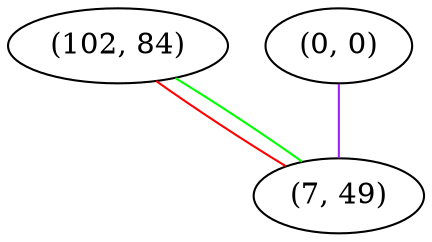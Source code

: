 graph "" {
"(102, 84)";
"(0, 0)";
"(7, 49)";
"(102, 84)" -- "(7, 49)"  [color=red, key=0, weight=1];
"(102, 84)" -- "(7, 49)"  [color=green, key=1, weight=2];
"(0, 0)" -- "(7, 49)"  [color=purple, key=0, weight=4];
}
